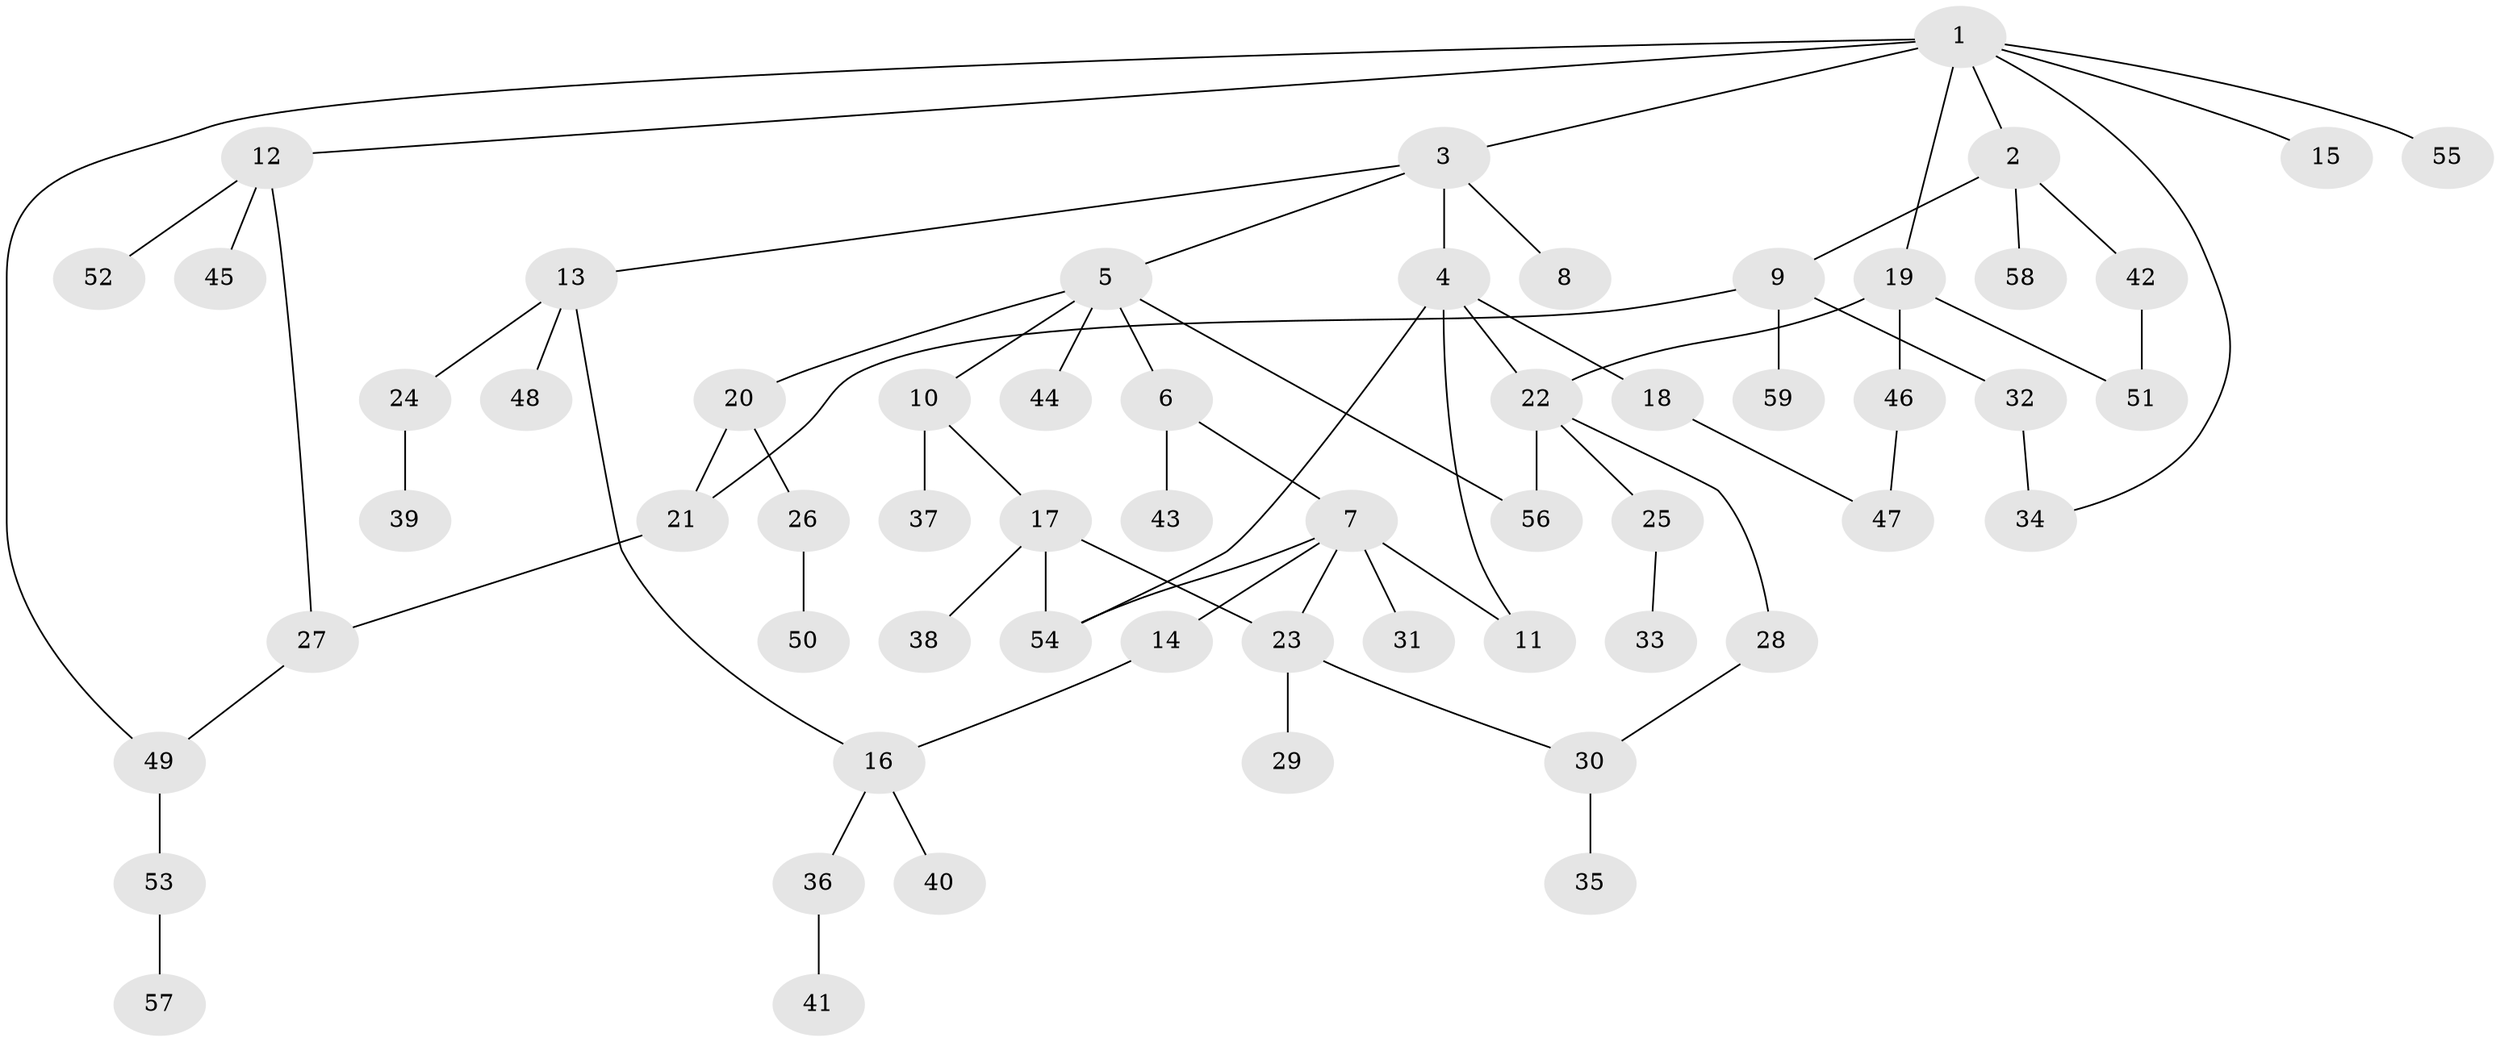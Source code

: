 // coarse degree distribution, {5: 0.20833333333333334, 4: 0.16666666666666666, 2: 0.25, 3: 0.20833333333333334, 1: 0.16666666666666666}
// Generated by graph-tools (version 1.1) at 2025/49/03/04/25 22:49:00]
// undirected, 59 vertices, 72 edges
graph export_dot {
  node [color=gray90,style=filled];
  1;
  2;
  3;
  4;
  5;
  6;
  7;
  8;
  9;
  10;
  11;
  12;
  13;
  14;
  15;
  16;
  17;
  18;
  19;
  20;
  21;
  22;
  23;
  24;
  25;
  26;
  27;
  28;
  29;
  30;
  31;
  32;
  33;
  34;
  35;
  36;
  37;
  38;
  39;
  40;
  41;
  42;
  43;
  44;
  45;
  46;
  47;
  48;
  49;
  50;
  51;
  52;
  53;
  54;
  55;
  56;
  57;
  58;
  59;
  1 -- 2;
  1 -- 3;
  1 -- 12;
  1 -- 15;
  1 -- 19;
  1 -- 34;
  1 -- 49;
  1 -- 55;
  2 -- 9;
  2 -- 42;
  2 -- 58;
  3 -- 4;
  3 -- 5;
  3 -- 8;
  3 -- 13;
  4 -- 18;
  4 -- 22;
  4 -- 54;
  4 -- 11;
  5 -- 6;
  5 -- 10;
  5 -- 20;
  5 -- 44;
  5 -- 56;
  6 -- 7;
  6 -- 43;
  7 -- 11;
  7 -- 14;
  7 -- 23;
  7 -- 31;
  7 -- 54;
  9 -- 32;
  9 -- 59;
  9 -- 21;
  10 -- 17;
  10 -- 37;
  12 -- 27;
  12 -- 45;
  12 -- 52;
  13 -- 16;
  13 -- 24;
  13 -- 48;
  14 -- 16;
  16 -- 36;
  16 -- 40;
  17 -- 38;
  17 -- 23;
  17 -- 54;
  18 -- 47;
  19 -- 46;
  19 -- 51;
  19 -- 22;
  20 -- 21;
  20 -- 26;
  21 -- 27;
  22 -- 25;
  22 -- 28;
  22 -- 56;
  23 -- 29;
  23 -- 30;
  24 -- 39;
  25 -- 33;
  26 -- 50;
  27 -- 49;
  28 -- 30;
  30 -- 35;
  32 -- 34;
  36 -- 41;
  42 -- 51;
  46 -- 47;
  49 -- 53;
  53 -- 57;
}
